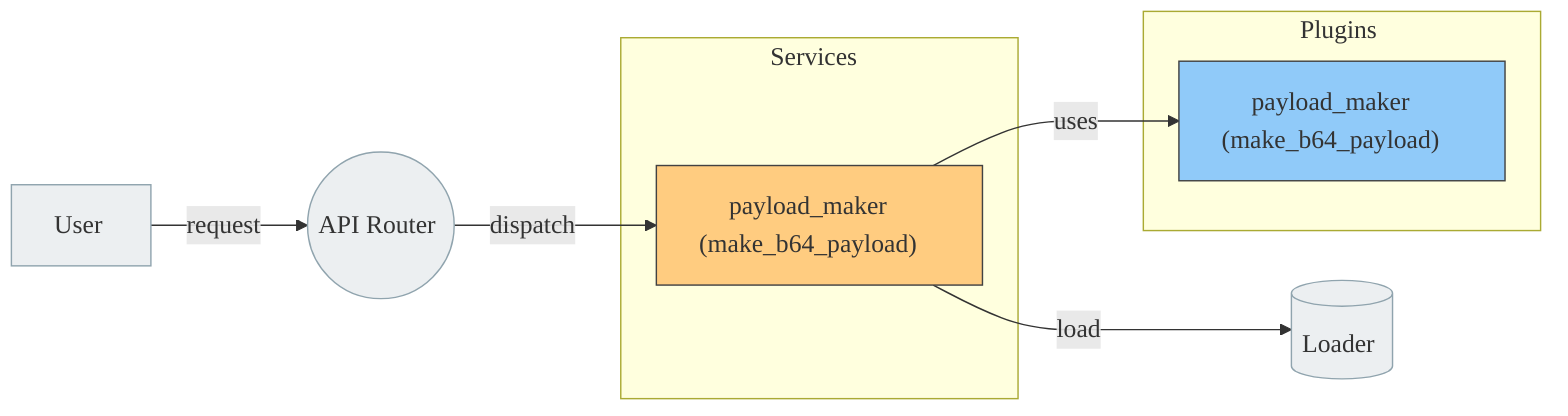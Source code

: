 %%{init: {'themeVariables': { 'fontFamily': 'Segoe UI, Arial, sans-serif', 'fontSize': '18px' } } }%%
flowchart LR
classDef PL fill:#90CAF9,stroke:#424242,stroke-width:1px
classDef SV fill:#FFCC80,stroke:#424242,stroke-width:1px
classDef DEC fill:#ECEFF1,stroke:#90A4AE,stroke-width:1px
U[User]
R((API Router))
L[(Loader)]
class U,R,L DEC
subgraph Plugins
P_payload_maker["payload_maker\n(make_b64_payload)"]:::PL
end
subgraph Services
S_payload_maker["payload_maker\n(make_b64_payload)"]:::SV
end
U -- request --> R
R -- dispatch --> S_payload_maker
S_payload_maker -- load --> L
S_payload_maker -- uses --> P_payload_maker
